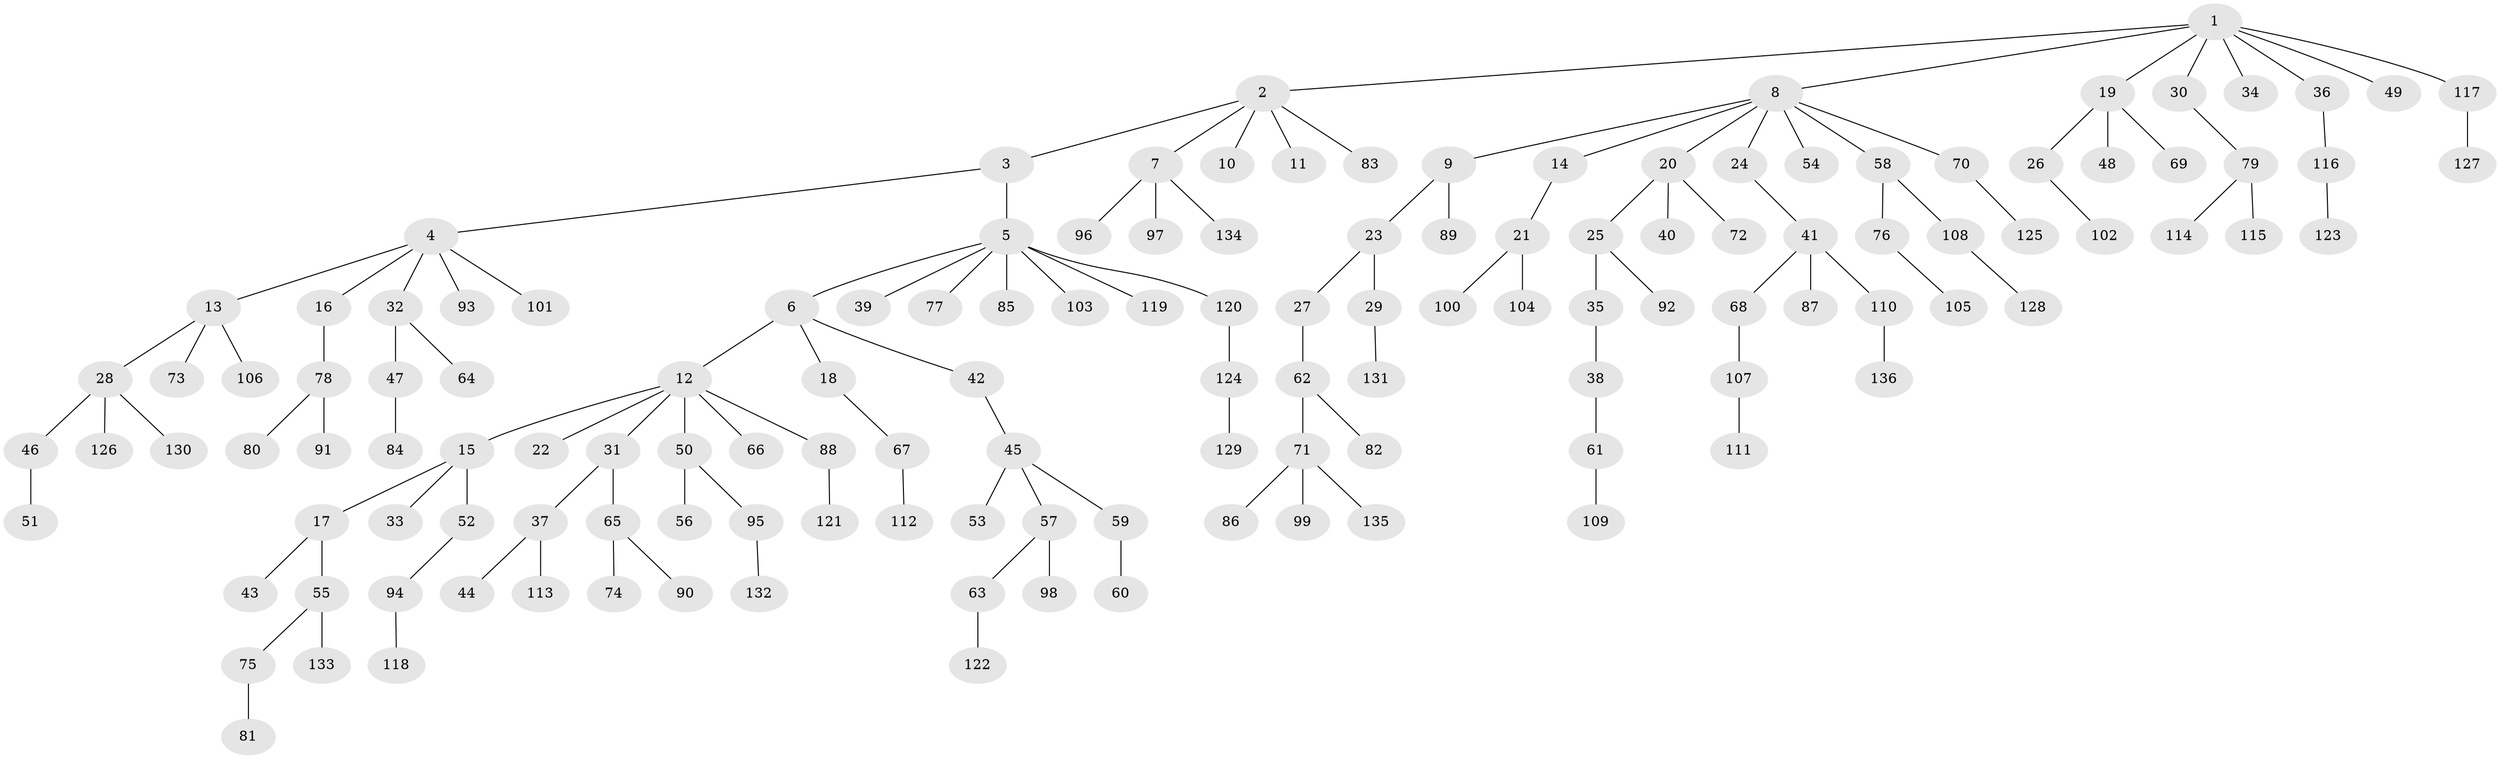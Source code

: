 // coarse degree distribution, {7: 0.031914893617021274, 5: 0.02127659574468085, 3: 0.07446808510638298, 4: 0.05319148936170213, 8: 0.02127659574468085, 1: 0.5957446808510638, 6: 0.010638297872340425, 2: 0.19148936170212766}
// Generated by graph-tools (version 1.1) at 2025/42/03/06/25 10:42:04]
// undirected, 136 vertices, 135 edges
graph export_dot {
graph [start="1"]
  node [color=gray90,style=filled];
  1;
  2;
  3;
  4;
  5;
  6;
  7;
  8;
  9;
  10;
  11;
  12;
  13;
  14;
  15;
  16;
  17;
  18;
  19;
  20;
  21;
  22;
  23;
  24;
  25;
  26;
  27;
  28;
  29;
  30;
  31;
  32;
  33;
  34;
  35;
  36;
  37;
  38;
  39;
  40;
  41;
  42;
  43;
  44;
  45;
  46;
  47;
  48;
  49;
  50;
  51;
  52;
  53;
  54;
  55;
  56;
  57;
  58;
  59;
  60;
  61;
  62;
  63;
  64;
  65;
  66;
  67;
  68;
  69;
  70;
  71;
  72;
  73;
  74;
  75;
  76;
  77;
  78;
  79;
  80;
  81;
  82;
  83;
  84;
  85;
  86;
  87;
  88;
  89;
  90;
  91;
  92;
  93;
  94;
  95;
  96;
  97;
  98;
  99;
  100;
  101;
  102;
  103;
  104;
  105;
  106;
  107;
  108;
  109;
  110;
  111;
  112;
  113;
  114;
  115;
  116;
  117;
  118;
  119;
  120;
  121;
  122;
  123;
  124;
  125;
  126;
  127;
  128;
  129;
  130;
  131;
  132;
  133;
  134;
  135;
  136;
  1 -- 2;
  1 -- 8;
  1 -- 19;
  1 -- 30;
  1 -- 34;
  1 -- 36;
  1 -- 49;
  1 -- 117;
  2 -- 3;
  2 -- 7;
  2 -- 10;
  2 -- 11;
  2 -- 83;
  3 -- 4;
  3 -- 5;
  4 -- 13;
  4 -- 16;
  4 -- 32;
  4 -- 93;
  4 -- 101;
  5 -- 6;
  5 -- 39;
  5 -- 77;
  5 -- 85;
  5 -- 103;
  5 -- 119;
  5 -- 120;
  6 -- 12;
  6 -- 18;
  6 -- 42;
  7 -- 96;
  7 -- 97;
  7 -- 134;
  8 -- 9;
  8 -- 14;
  8 -- 20;
  8 -- 24;
  8 -- 54;
  8 -- 58;
  8 -- 70;
  9 -- 23;
  9 -- 89;
  12 -- 15;
  12 -- 22;
  12 -- 31;
  12 -- 50;
  12 -- 66;
  12 -- 88;
  13 -- 28;
  13 -- 73;
  13 -- 106;
  14 -- 21;
  15 -- 17;
  15 -- 33;
  15 -- 52;
  16 -- 78;
  17 -- 43;
  17 -- 55;
  18 -- 67;
  19 -- 26;
  19 -- 48;
  19 -- 69;
  20 -- 25;
  20 -- 40;
  20 -- 72;
  21 -- 100;
  21 -- 104;
  23 -- 27;
  23 -- 29;
  24 -- 41;
  25 -- 35;
  25 -- 92;
  26 -- 102;
  27 -- 62;
  28 -- 46;
  28 -- 126;
  28 -- 130;
  29 -- 131;
  30 -- 79;
  31 -- 37;
  31 -- 65;
  32 -- 47;
  32 -- 64;
  35 -- 38;
  36 -- 116;
  37 -- 44;
  37 -- 113;
  38 -- 61;
  41 -- 68;
  41 -- 87;
  41 -- 110;
  42 -- 45;
  45 -- 53;
  45 -- 57;
  45 -- 59;
  46 -- 51;
  47 -- 84;
  50 -- 56;
  50 -- 95;
  52 -- 94;
  55 -- 75;
  55 -- 133;
  57 -- 63;
  57 -- 98;
  58 -- 76;
  58 -- 108;
  59 -- 60;
  61 -- 109;
  62 -- 71;
  62 -- 82;
  63 -- 122;
  65 -- 74;
  65 -- 90;
  67 -- 112;
  68 -- 107;
  70 -- 125;
  71 -- 86;
  71 -- 99;
  71 -- 135;
  75 -- 81;
  76 -- 105;
  78 -- 80;
  78 -- 91;
  79 -- 114;
  79 -- 115;
  88 -- 121;
  94 -- 118;
  95 -- 132;
  107 -- 111;
  108 -- 128;
  110 -- 136;
  116 -- 123;
  117 -- 127;
  120 -- 124;
  124 -- 129;
}
